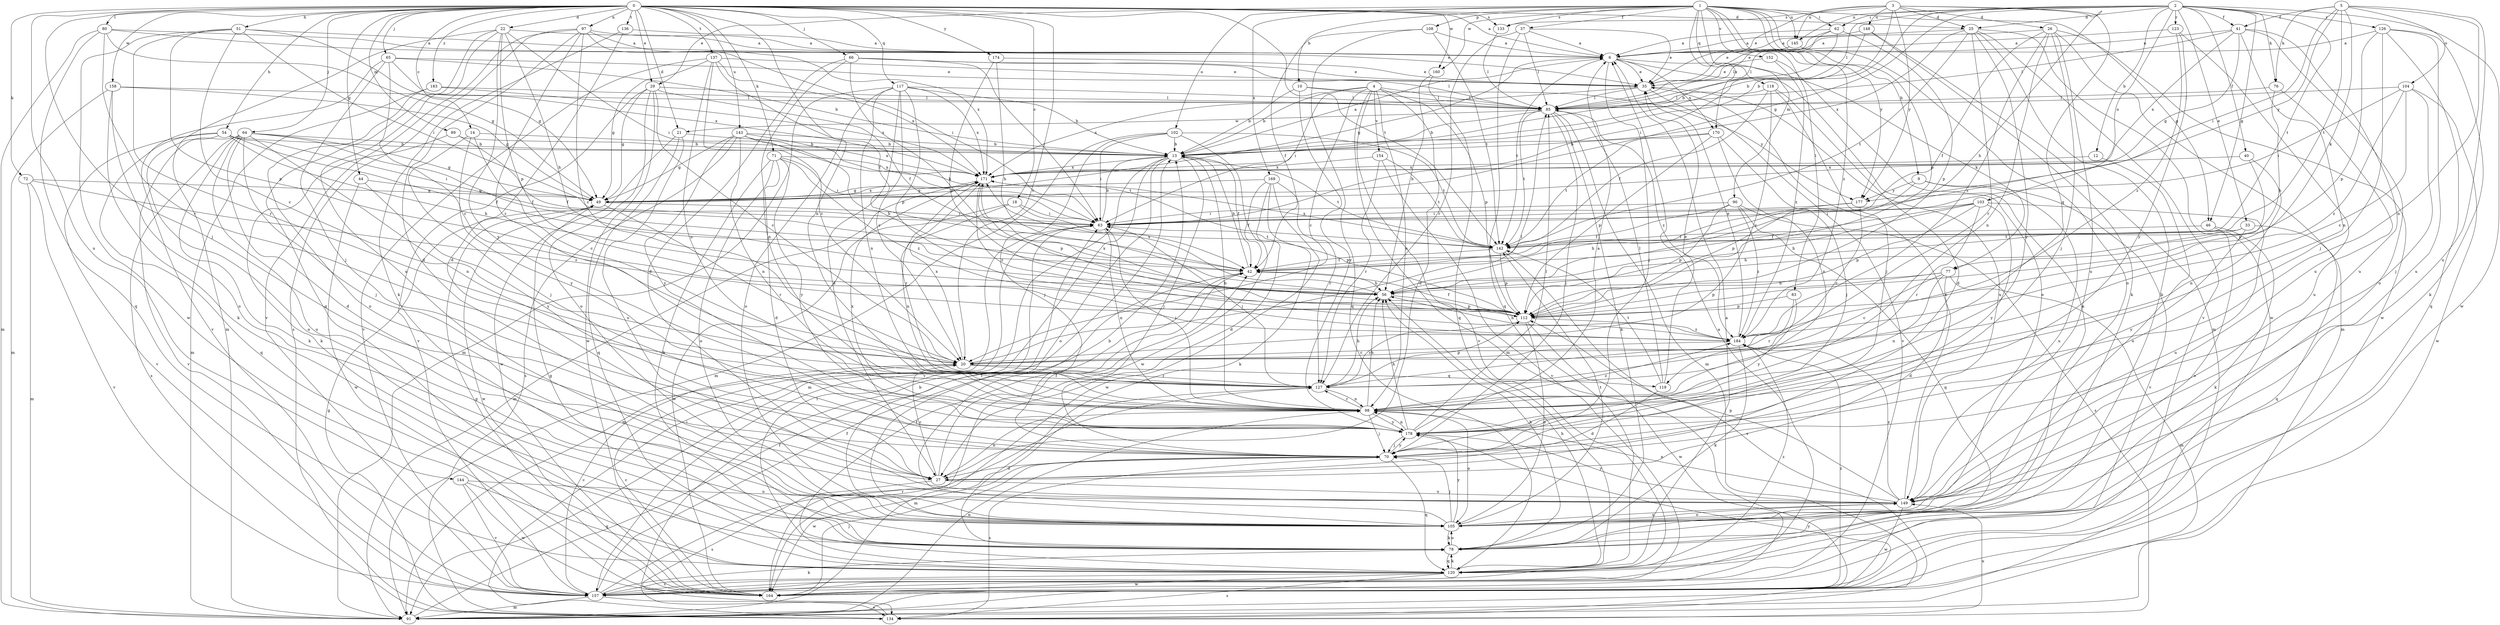 strict digraph  {
0;
1;
2;
3;
4;
5;
6;
9;
10;
12;
13;
14;
18;
20;
21;
22;
25;
26;
27;
29;
33;
35;
37;
40;
41;
42;
44;
46;
49;
51;
54;
56;
62;
63;
64;
65;
66;
70;
71;
72;
76;
77;
78;
80;
83;
85;
89;
90;
91;
97;
98;
102;
103;
104;
105;
108;
112;
117;
118;
119;
120;
123;
126;
127;
133;
134;
136;
137;
142;
143;
144;
145;
148;
149;
152;
154;
157;
158;
160;
164;
169;
170;
171;
174;
177;
178;
183;
184;
0 -> 6  [label=a];
0 -> 14  [label=c];
0 -> 18  [label=c];
0 -> 20  [label=c];
0 -> 21  [label=d];
0 -> 22  [label=d];
0 -> 25  [label=d];
0 -> 29  [label=e];
0 -> 44  [label=g];
0 -> 51  [label=h];
0 -> 54  [label=h];
0 -> 64  [label=j];
0 -> 65  [label=j];
0 -> 66  [label=j];
0 -> 70  [label=j];
0 -> 71  [label=k];
0 -> 72  [label=k];
0 -> 80  [label=l];
0 -> 89  [label=m];
0 -> 97  [label=n];
0 -> 98  [label=n];
0 -> 117  [label=q];
0 -> 133  [label=s];
0 -> 136  [label=t];
0 -> 137  [label=t];
0 -> 142  [label=t];
0 -> 143  [label=u];
0 -> 144  [label=u];
0 -> 158  [label=w];
0 -> 160  [label=w];
0 -> 174  [label=y];
0 -> 183  [label=z];
1 -> 9  [label=b];
1 -> 10  [label=b];
1 -> 29  [label=e];
1 -> 37  [label=f];
1 -> 46  [label=g];
1 -> 62  [label=i];
1 -> 83  [label=l];
1 -> 90  [label=m];
1 -> 102  [label=o];
1 -> 108  [label=p];
1 -> 112  [label=p];
1 -> 118  [label=q];
1 -> 133  [label=s];
1 -> 145  [label=u];
1 -> 152  [label=v];
1 -> 160  [label=w];
1 -> 169  [label=x];
1 -> 170  [label=x];
1 -> 177  [label=y];
1 -> 184  [label=z];
2 -> 12  [label=b];
2 -> 13  [label=b];
2 -> 25  [label=d];
2 -> 33  [label=e];
2 -> 40  [label=f];
2 -> 41  [label=f];
2 -> 46  [label=g];
2 -> 49  [label=g];
2 -> 62  [label=i];
2 -> 76  [label=k];
2 -> 85  [label=l];
2 -> 103  [label=o];
2 -> 123  [label=r];
2 -> 126  [label=r];
2 -> 142  [label=t];
2 -> 145  [label=u];
2 -> 164  [label=w];
3 -> 13  [label=b];
3 -> 25  [label=d];
3 -> 26  [label=d];
3 -> 35  [label=e];
3 -> 56  [label=h];
3 -> 119  [label=q];
3 -> 133  [label=s];
3 -> 145  [label=u];
3 -> 148  [label=u];
3 -> 177  [label=y];
4 -> 13  [label=b];
4 -> 20  [label=c];
4 -> 27  [label=d];
4 -> 63  [label=i];
4 -> 85  [label=l];
4 -> 91  [label=m];
4 -> 98  [label=n];
4 -> 112  [label=p];
4 -> 154  [label=v];
4 -> 157  [label=v];
5 -> 41  [label=f];
5 -> 63  [label=i];
5 -> 76  [label=k];
5 -> 77  [label=k];
5 -> 98  [label=n];
5 -> 104  [label=o];
5 -> 142  [label=t];
5 -> 149  [label=u];
5 -> 177  [label=y];
6 -> 35  [label=e];
6 -> 49  [label=g];
6 -> 70  [label=j];
6 -> 77  [label=k];
6 -> 105  [label=o];
6 -> 142  [label=t];
6 -> 170  [label=x];
9 -> 112  [label=p];
9 -> 149  [label=u];
9 -> 157  [label=v];
9 -> 177  [label=y];
10 -> 13  [label=b];
10 -> 85  [label=l];
10 -> 177  [label=y];
10 -> 178  [label=y];
12 -> 105  [label=o];
12 -> 171  [label=x];
13 -> 6  [label=a];
13 -> 42  [label=f];
13 -> 70  [label=j];
13 -> 91  [label=m];
13 -> 105  [label=o];
13 -> 142  [label=t];
13 -> 157  [label=v];
13 -> 171  [label=x];
14 -> 13  [label=b];
14 -> 20  [label=c];
14 -> 70  [label=j];
14 -> 178  [label=y];
18 -> 63  [label=i];
18 -> 98  [label=n];
18 -> 112  [label=p];
18 -> 164  [label=w];
20 -> 85  [label=l];
20 -> 119  [label=q];
20 -> 127  [label=r];
20 -> 171  [label=x];
21 -> 13  [label=b];
21 -> 120  [label=q];
21 -> 149  [label=u];
21 -> 164  [label=w];
22 -> 6  [label=a];
22 -> 56  [label=h];
22 -> 63  [label=i];
22 -> 91  [label=m];
22 -> 112  [label=p];
22 -> 120  [label=q];
22 -> 149  [label=u];
22 -> 178  [label=y];
25 -> 6  [label=a];
25 -> 78  [label=k];
25 -> 127  [label=r];
25 -> 142  [label=t];
25 -> 157  [label=v];
25 -> 164  [label=w];
25 -> 171  [label=x];
25 -> 178  [label=y];
26 -> 6  [label=a];
26 -> 42  [label=f];
26 -> 70  [label=j];
26 -> 91  [label=m];
26 -> 98  [label=n];
26 -> 149  [label=u];
26 -> 164  [label=w];
26 -> 184  [label=z];
27 -> 20  [label=c];
27 -> 42  [label=f];
27 -> 98  [label=n];
27 -> 134  [label=s];
27 -> 149  [label=u];
29 -> 20  [label=c];
29 -> 42  [label=f];
29 -> 49  [label=g];
29 -> 85  [label=l];
29 -> 105  [label=o];
29 -> 157  [label=v];
29 -> 164  [label=w];
33 -> 56  [label=h];
33 -> 120  [label=q];
33 -> 142  [label=t];
33 -> 178  [label=y];
35 -> 85  [label=l];
35 -> 149  [label=u];
35 -> 157  [label=v];
35 -> 171  [label=x];
37 -> 6  [label=a];
37 -> 35  [label=e];
37 -> 85  [label=l];
37 -> 120  [label=q];
37 -> 127  [label=r];
40 -> 98  [label=n];
40 -> 112  [label=p];
40 -> 171  [label=x];
41 -> 6  [label=a];
41 -> 49  [label=g];
41 -> 85  [label=l];
41 -> 98  [label=n];
41 -> 105  [label=o];
41 -> 149  [label=u];
41 -> 171  [label=x];
42 -> 13  [label=b];
42 -> 56  [label=h];
44 -> 49  [label=g];
44 -> 164  [label=w];
44 -> 178  [label=y];
46 -> 78  [label=k];
46 -> 105  [label=o];
46 -> 142  [label=t];
49 -> 63  [label=i];
49 -> 127  [label=r];
49 -> 164  [label=w];
49 -> 171  [label=x];
51 -> 6  [label=a];
51 -> 20  [label=c];
51 -> 49  [label=g];
51 -> 63  [label=i];
51 -> 112  [label=p];
51 -> 127  [label=r];
51 -> 164  [label=w];
54 -> 13  [label=b];
54 -> 42  [label=f];
54 -> 56  [label=h];
54 -> 63  [label=i];
54 -> 105  [label=o];
54 -> 120  [label=q];
54 -> 157  [label=v];
56 -> 112  [label=p];
56 -> 171  [label=x];
62 -> 6  [label=a];
62 -> 13  [label=b];
62 -> 35  [label=e];
62 -> 85  [label=l];
62 -> 112  [label=p];
63 -> 13  [label=b];
63 -> 91  [label=m];
63 -> 98  [label=n];
63 -> 142  [label=t];
64 -> 13  [label=b];
64 -> 27  [label=d];
64 -> 42  [label=f];
64 -> 49  [label=g];
64 -> 70  [label=j];
64 -> 78  [label=k];
64 -> 98  [label=n];
64 -> 105  [label=o];
64 -> 134  [label=s];
64 -> 157  [label=v];
65 -> 13  [label=b];
65 -> 20  [label=c];
65 -> 35  [label=e];
65 -> 70  [label=j];
65 -> 157  [label=v];
65 -> 171  [label=x];
66 -> 27  [label=d];
66 -> 35  [label=e];
66 -> 56  [label=h];
66 -> 63  [label=i];
66 -> 85  [label=l];
66 -> 98  [label=n];
70 -> 27  [label=d];
70 -> 120  [label=q];
70 -> 134  [label=s];
70 -> 164  [label=w];
70 -> 178  [label=y];
71 -> 27  [label=d];
71 -> 63  [label=i];
71 -> 78  [label=k];
71 -> 105  [label=o];
71 -> 171  [label=x];
71 -> 178  [label=y];
71 -> 184  [label=z];
72 -> 49  [label=g];
72 -> 91  [label=m];
72 -> 157  [label=v];
72 -> 184  [label=z];
76 -> 56  [label=h];
76 -> 85  [label=l];
76 -> 149  [label=u];
77 -> 20  [label=c];
77 -> 27  [label=d];
77 -> 56  [label=h];
77 -> 91  [label=m];
77 -> 98  [label=n];
77 -> 112  [label=p];
78 -> 49  [label=g];
78 -> 56  [label=h];
78 -> 105  [label=o];
78 -> 120  [label=q];
80 -> 6  [label=a];
80 -> 35  [label=e];
80 -> 49  [label=g];
80 -> 91  [label=m];
80 -> 120  [label=q];
80 -> 127  [label=r];
83 -> 112  [label=p];
83 -> 127  [label=r];
83 -> 178  [label=y];
85 -> 13  [label=b];
85 -> 70  [label=j];
85 -> 78  [label=k];
85 -> 91  [label=m];
85 -> 142  [label=t];
85 -> 184  [label=z];
85 -> 21  [label=w];
89 -> 13  [label=b];
89 -> 42  [label=f];
89 -> 78  [label=k];
90 -> 42  [label=f];
90 -> 63  [label=i];
90 -> 112  [label=p];
90 -> 120  [label=q];
90 -> 134  [label=s];
90 -> 184  [label=z];
91 -> 42  [label=f];
91 -> 98  [label=n];
97 -> 6  [label=a];
97 -> 20  [label=c];
97 -> 27  [label=d];
97 -> 63  [label=i];
97 -> 127  [label=r];
97 -> 134  [label=s];
97 -> 157  [label=v];
97 -> 171  [label=x];
98 -> 13  [label=b];
98 -> 56  [label=h];
98 -> 63  [label=i];
98 -> 70  [label=j];
98 -> 105  [label=o];
98 -> 127  [label=r];
98 -> 178  [label=y];
98 -> 184  [label=z];
102 -> 13  [label=b];
102 -> 63  [label=i];
102 -> 70  [label=j];
102 -> 91  [label=m];
102 -> 142  [label=t];
102 -> 164  [label=w];
103 -> 42  [label=f];
103 -> 56  [label=h];
103 -> 63  [label=i];
103 -> 112  [label=p];
103 -> 127  [label=r];
103 -> 149  [label=u];
103 -> 178  [label=y];
104 -> 20  [label=c];
104 -> 63  [label=i];
104 -> 70  [label=j];
104 -> 85  [label=l];
104 -> 164  [label=w];
104 -> 184  [label=z];
105 -> 13  [label=b];
105 -> 63  [label=i];
105 -> 70  [label=j];
105 -> 78  [label=k];
105 -> 142  [label=t];
105 -> 149  [label=u];
105 -> 178  [label=y];
108 -> 6  [label=a];
108 -> 42  [label=f];
108 -> 120  [label=q];
108 -> 142  [label=t];
112 -> 42  [label=f];
112 -> 105  [label=o];
112 -> 127  [label=r];
112 -> 164  [label=w];
112 -> 171  [label=x];
112 -> 184  [label=z];
117 -> 13  [label=b];
117 -> 20  [label=c];
117 -> 27  [label=d];
117 -> 85  [label=l];
117 -> 91  [label=m];
117 -> 98  [label=n];
117 -> 105  [label=o];
117 -> 112  [label=p];
117 -> 171  [label=x];
118 -> 20  [label=c];
118 -> 27  [label=d];
118 -> 42  [label=f];
118 -> 70  [label=j];
118 -> 85  [label=l];
119 -> 27  [label=d];
119 -> 35  [label=e];
119 -> 85  [label=l];
119 -> 142  [label=t];
120 -> 6  [label=a];
120 -> 42  [label=f];
120 -> 56  [label=h];
120 -> 63  [label=i];
120 -> 78  [label=k];
120 -> 134  [label=s];
120 -> 157  [label=v];
120 -> 164  [label=w];
120 -> 184  [label=z];
123 -> 6  [label=a];
123 -> 149  [label=u];
123 -> 178  [label=y];
123 -> 184  [label=z];
126 -> 6  [label=a];
126 -> 70  [label=j];
126 -> 78  [label=k];
126 -> 112  [label=p];
126 -> 120  [label=q];
126 -> 149  [label=u];
127 -> 56  [label=h];
127 -> 63  [label=i];
127 -> 91  [label=m];
127 -> 98  [label=n];
127 -> 112  [label=p];
133 -> 85  [label=l];
134 -> 13  [label=b];
134 -> 49  [label=g];
134 -> 63  [label=i];
134 -> 149  [label=u];
134 -> 178  [label=y];
136 -> 6  [label=a];
136 -> 27  [label=d];
136 -> 78  [label=k];
137 -> 20  [label=c];
137 -> 35  [label=e];
137 -> 42  [label=f];
137 -> 49  [label=g];
137 -> 98  [label=n];
137 -> 157  [label=v];
137 -> 171  [label=x];
142 -> 42  [label=f];
142 -> 112  [label=p];
142 -> 134  [label=s];
142 -> 171  [label=x];
143 -> 13  [label=b];
143 -> 49  [label=g];
143 -> 56  [label=h];
143 -> 98  [label=n];
143 -> 134  [label=s];
143 -> 142  [label=t];
143 -> 171  [label=x];
143 -> 178  [label=y];
144 -> 120  [label=q];
144 -> 149  [label=u];
144 -> 157  [label=v];
144 -> 164  [label=w];
145 -> 35  [label=e];
145 -> 85  [label=l];
145 -> 105  [label=o];
148 -> 6  [label=a];
148 -> 63  [label=i];
148 -> 78  [label=k];
148 -> 91  [label=m];
149 -> 35  [label=e];
149 -> 98  [label=n];
149 -> 105  [label=o];
149 -> 112  [label=p];
149 -> 164  [label=w];
149 -> 178  [label=y];
149 -> 184  [label=z];
152 -> 35  [label=e];
152 -> 78  [label=k];
152 -> 184  [label=z];
154 -> 127  [label=r];
154 -> 142  [label=t];
154 -> 157  [label=v];
154 -> 171  [label=x];
157 -> 6  [label=a];
157 -> 20  [label=c];
157 -> 42  [label=f];
157 -> 78  [label=k];
157 -> 91  [label=m];
157 -> 127  [label=r];
157 -> 134  [label=s];
158 -> 49  [label=g];
158 -> 78  [label=k];
158 -> 85  [label=l];
158 -> 91  [label=m];
158 -> 105  [label=o];
160 -> 56  [label=h];
160 -> 120  [label=q];
164 -> 20  [label=c];
164 -> 49  [label=g];
164 -> 70  [label=j];
164 -> 184  [label=z];
169 -> 27  [label=d];
169 -> 42  [label=f];
169 -> 49  [label=g];
169 -> 78  [label=k];
169 -> 127  [label=r];
169 -> 164  [label=w];
170 -> 13  [label=b];
170 -> 70  [label=j];
170 -> 98  [label=n];
170 -> 112  [label=p];
170 -> 142  [label=t];
171 -> 49  [label=g];
171 -> 91  [label=m];
171 -> 112  [label=p];
171 -> 127  [label=r];
171 -> 184  [label=z];
174 -> 35  [label=e];
174 -> 56  [label=h];
174 -> 112  [label=p];
177 -> 20  [label=c];
177 -> 56  [label=h];
177 -> 63  [label=i];
178 -> 6  [label=a];
178 -> 56  [label=h];
178 -> 70  [label=j];
178 -> 85  [label=l];
178 -> 98  [label=n];
178 -> 171  [label=x];
183 -> 85  [label=l];
183 -> 91  [label=m];
183 -> 105  [label=o];
183 -> 171  [label=x];
184 -> 20  [label=c];
184 -> 35  [label=e];
184 -> 56  [label=h];
184 -> 78  [label=k];
}
